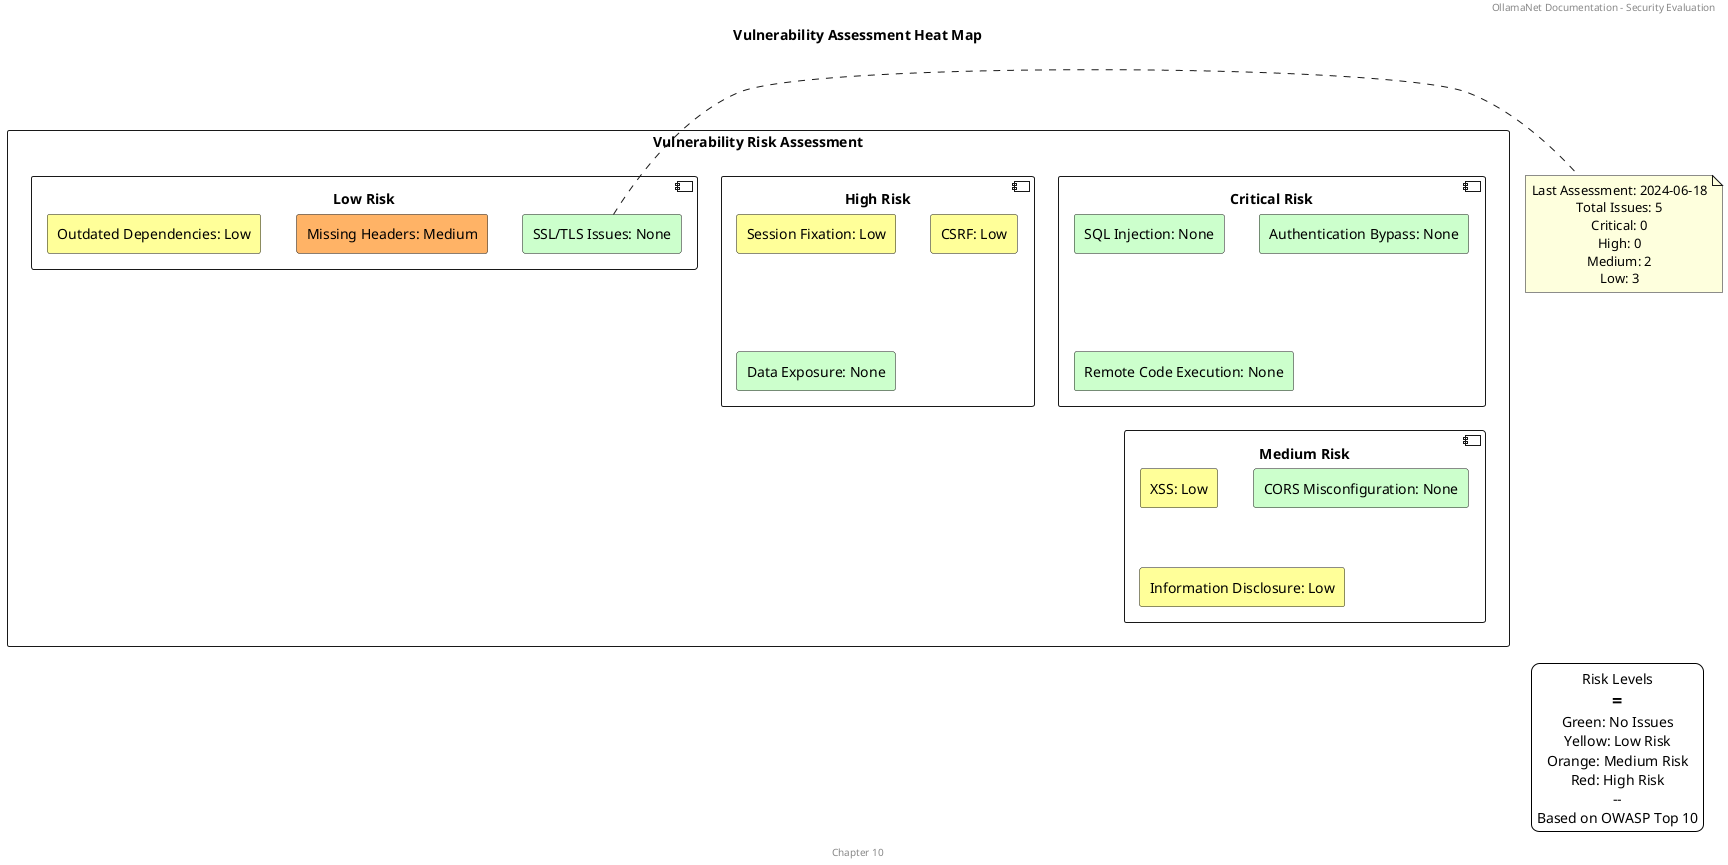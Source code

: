 @startuml vulnerability_assessment_heat_map

title Vulnerability Assessment Heat Map

header OllamaNet Documentation - Security Evaluation
footer Chapter 10

skinparam backgroundColor white
skinparam defaultTextAlignment center

rectangle "Vulnerability Risk Assessment" {
    component "Critical Risk" {
        rectangle "SQL Injection: None" as sql #CCFFCC
        rectangle "Authentication Bypass: None" as auth #CCFFCC
        rectangle "Remote Code Execution: None" as rce #CCFFCC
    }

    component "High Risk" {
        rectangle "Session Fixation: Low" as session #FFFF99
        rectangle "CSRF: Low" as csrf #FFFF99
        rectangle "Data Exposure: None" as data #CCFFCC
    }

    component "Medium Risk" {
        rectangle "XSS: Low" as xss #FFFF99
        rectangle "CORS Misconfiguration: None" as cors #CCFFCC
        rectangle "Information Disclosure: Low" as info #FFFF99
    }

    component "Low Risk" {
        rectangle "Missing Headers: Medium" as headers #FFB366
        rectangle "Outdated Dependencies: Low" as deps #FFFF99
        rectangle "SSL/TLS Issues: None" as ssl #CCFFCC
    }
}

note right of ssl
  Last Assessment: 2024-06-18
  Total Issues: 5
  Critical: 0
  High: 0
  Medium: 2
  Low: 3
end note

legend right
  Risk Levels
  ==
  Green: No Issues
  Yellow: Low Risk
  Orange: Medium Risk
  Red: High Risk
  --
  Based on OWASP Top 10
end legend

@enduml
